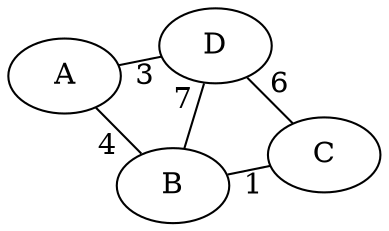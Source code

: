 graph Exspangewicht {
      graph [layout="neato"]
      A [pos="0,1"]
      B [pos="0.1,0"]
      C [pos="2,1"]
      D [pos="1,1"]
      A -- B [label="4"]
      A -- D [label="3"]
      B -- C [label="1"]
      B -- D [label="7"]
      C -- D [label="6"]
}
